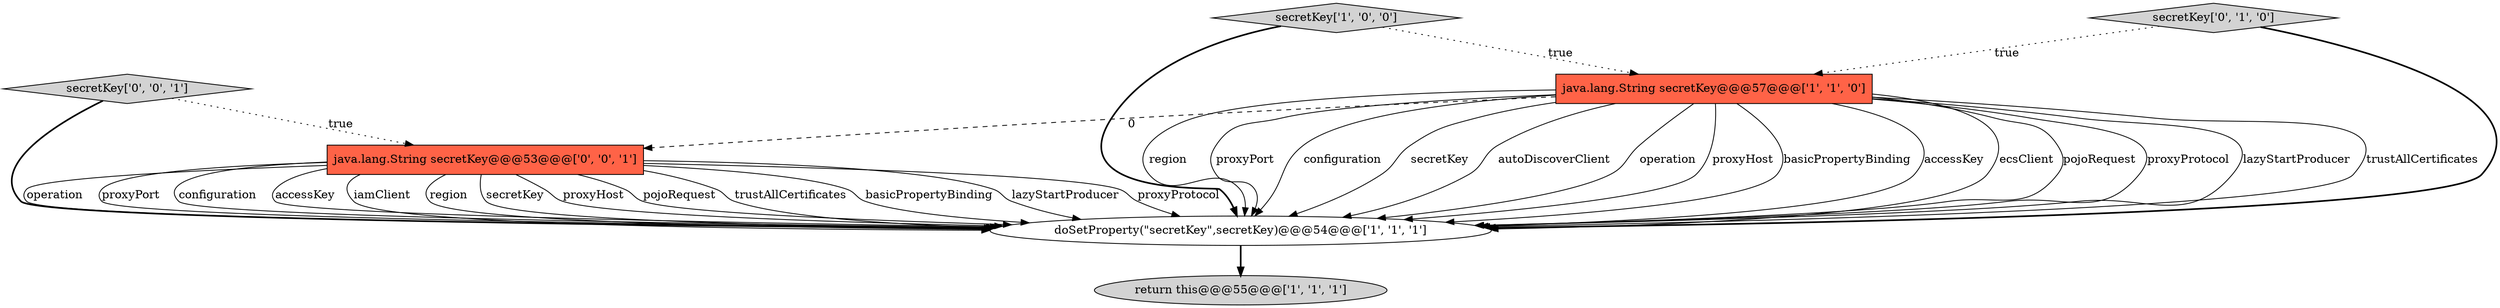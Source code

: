 digraph {
1 [style = filled, label = "doSetProperty(\"secretKey\",secretKey)@@@54@@@['1', '1', '1']", fillcolor = white, shape = ellipse image = "AAA0AAABBB1BBB"];
2 [style = filled, label = "java.lang.String secretKey@@@57@@@['1', '1', '0']", fillcolor = tomato, shape = box image = "AAA0AAABBB1BBB"];
5 [style = filled, label = "secretKey['0', '0', '1']", fillcolor = lightgray, shape = diamond image = "AAA0AAABBB3BBB"];
3 [style = filled, label = "return this@@@55@@@['1', '1', '1']", fillcolor = lightgray, shape = ellipse image = "AAA0AAABBB1BBB"];
6 [style = filled, label = "java.lang.String secretKey@@@53@@@['0', '0', '1']", fillcolor = tomato, shape = box image = "AAA0AAABBB3BBB"];
0 [style = filled, label = "secretKey['1', '0', '0']", fillcolor = lightgray, shape = diamond image = "AAA0AAABBB1BBB"];
4 [style = filled, label = "secretKey['0', '1', '0']", fillcolor = lightgray, shape = diamond image = "AAA0AAABBB2BBB"];
6->1 [style = solid, label="operation"];
2->1 [style = solid, label="region"];
6->1 [style = solid, label="proxyPort"];
2->1 [style = solid, label="proxyPort"];
6->1 [style = solid, label="configuration"];
2->1 [style = solid, label="configuration"];
1->3 [style = bold, label=""];
5->6 [style = dotted, label="true"];
2->1 [style = solid, label="secretKey"];
2->1 [style = solid, label="autoDiscoverClient"];
6->1 [style = solid, label="accessKey"];
6->1 [style = solid, label="iamClient"];
6->1 [style = solid, label="region"];
2->1 [style = solid, label="operation"];
2->1 [style = solid, label="proxyHost"];
6->1 [style = solid, label="secretKey"];
6->1 [style = solid, label="proxyHost"];
2->1 [style = solid, label="basicPropertyBinding"];
2->1 [style = solid, label="accessKey"];
5->1 [style = bold, label=""];
6->1 [style = solid, label="pojoRequest"];
0->1 [style = bold, label=""];
2->1 [style = solid, label="ecsClient"];
6->1 [style = solid, label="trustAllCertificates"];
2->1 [style = solid, label="pojoRequest"];
6->1 [style = solid, label="basicPropertyBinding"];
2->6 [style = dashed, label="0"];
6->1 [style = solid, label="lazyStartProducer"];
2->1 [style = solid, label="proxyProtocol"];
4->1 [style = bold, label=""];
2->1 [style = solid, label="lazyStartProducer"];
6->1 [style = solid, label="proxyProtocol"];
0->2 [style = dotted, label="true"];
2->1 [style = solid, label="trustAllCertificates"];
4->2 [style = dotted, label="true"];
}
